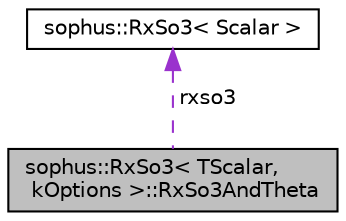digraph "sophus::RxSo3&lt; TScalar, kOptions &gt;::RxSo3AndTheta"
{
 // LATEX_PDF_SIZE
  edge [fontname="Helvetica",fontsize="10",labelfontname="Helvetica",labelfontsize="10"];
  node [fontname="Helvetica",fontsize="10",shape=record];
  Node1 [label="sophus::RxSo3\< TScalar,\l kOptions \>::RxSo3AndTheta",height=0.2,width=0.4,color="black", fillcolor="grey75", style="filled", fontcolor="black",tooltip=" "];
  Node2 -> Node1 [dir="back",color="darkorchid3",fontsize="10",style="dashed",label=" rxso3" ,fontname="Helvetica"];
  Node2 [label="sophus::RxSo3\< Scalar \>",height=0.2,width=0.4,color="black", fillcolor="white", style="filled",URL="$classsophus_1_1_rx_so3.html",tooltip=" "];
}
